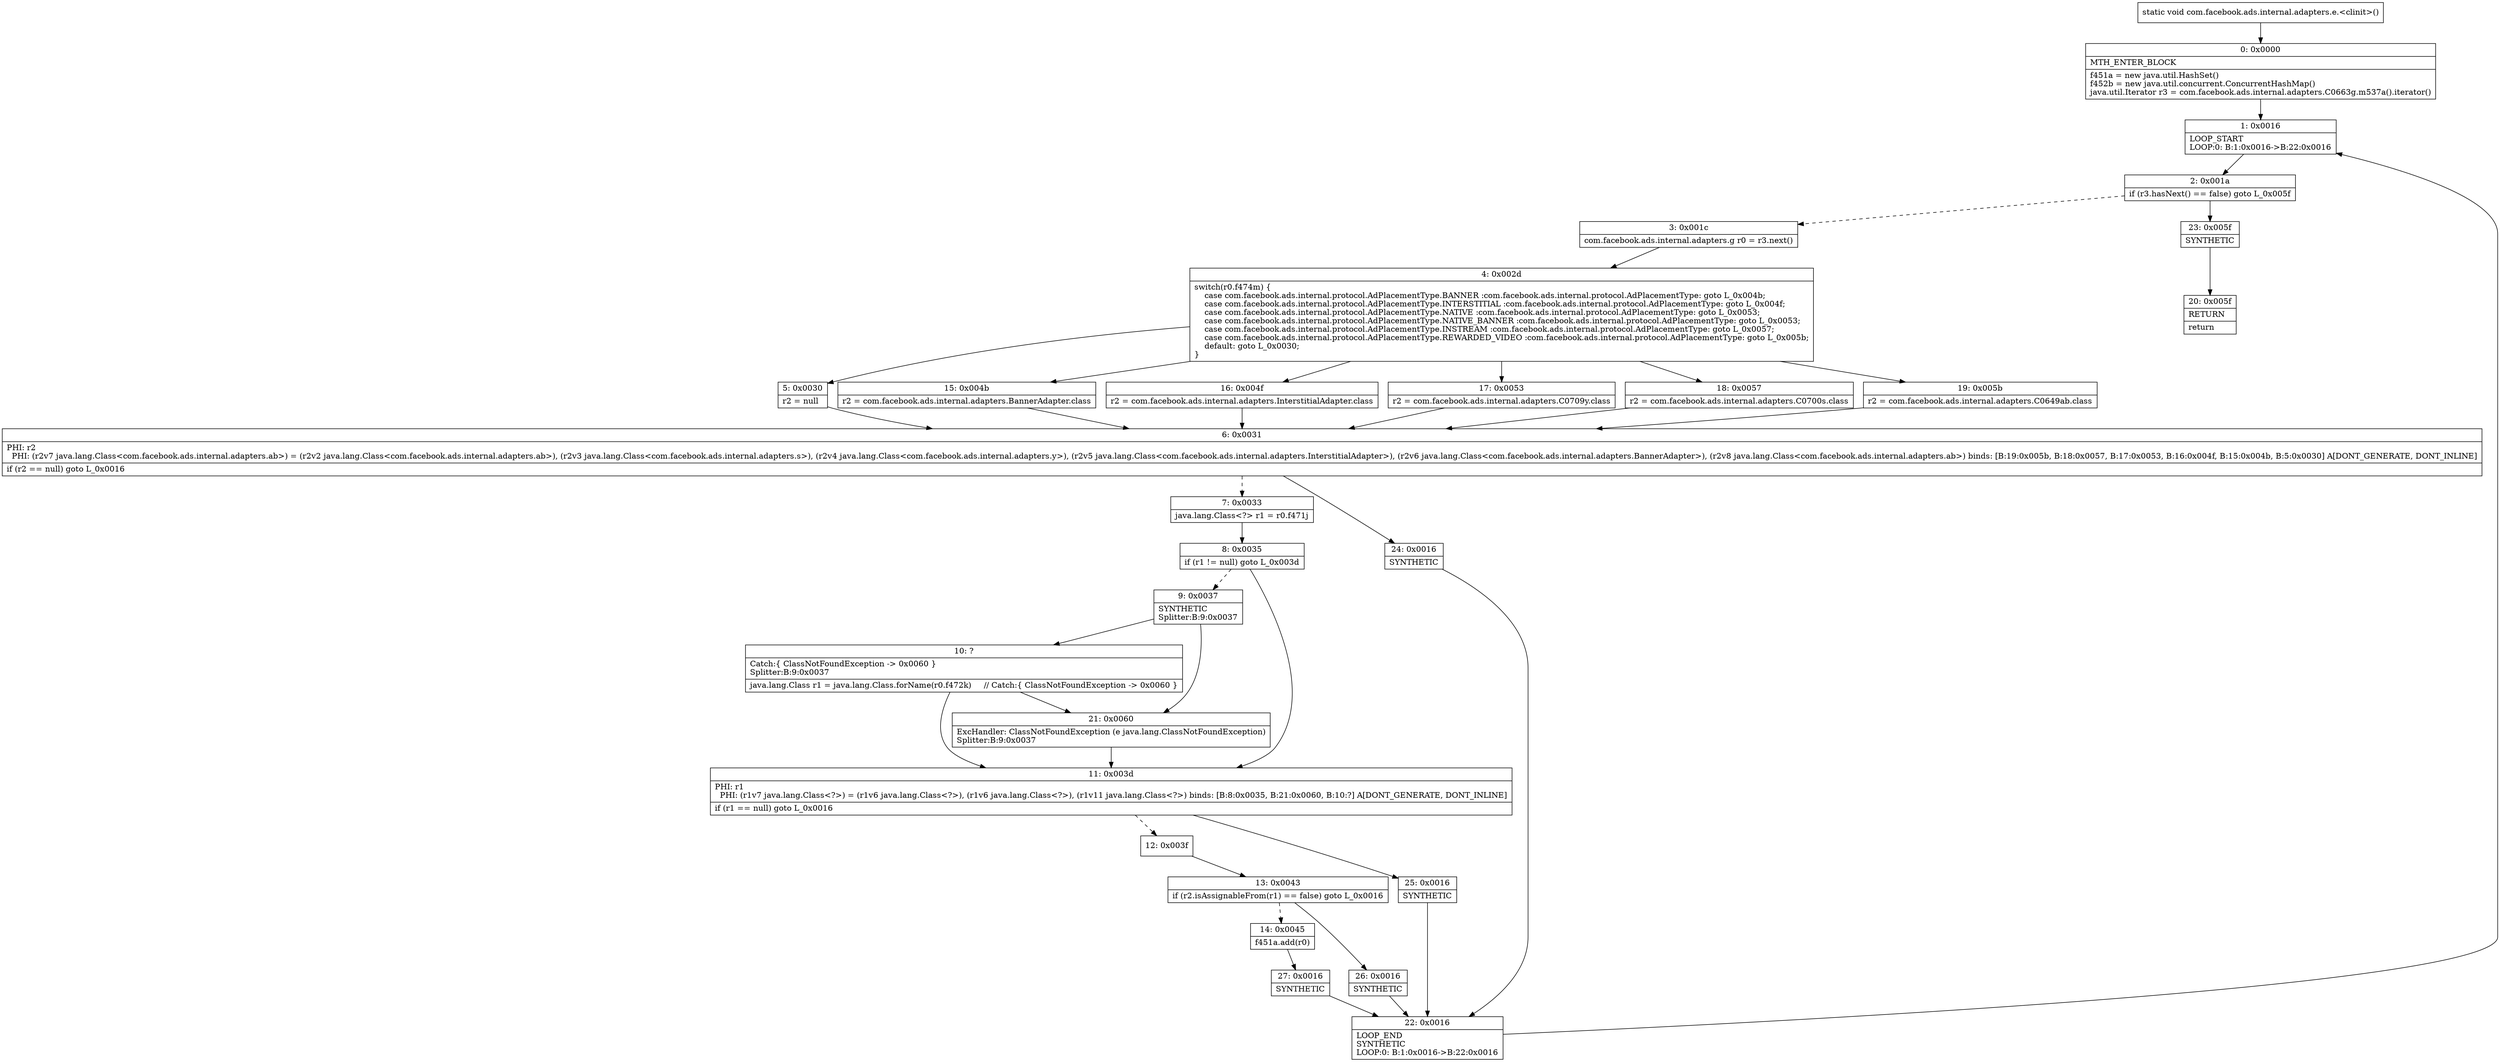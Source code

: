 digraph "CFG forcom.facebook.ads.internal.adapters.e.\<clinit\>()V" {
Node_0 [shape=record,label="{0\:\ 0x0000|MTH_ENTER_BLOCK\l|f451a = new java.util.HashSet()\lf452b = new java.util.concurrent.ConcurrentHashMap()\ljava.util.Iterator r3 = com.facebook.ads.internal.adapters.C0663g.m537a().iterator()\l}"];
Node_1 [shape=record,label="{1\:\ 0x0016|LOOP_START\lLOOP:0: B:1:0x0016\-\>B:22:0x0016\l}"];
Node_2 [shape=record,label="{2\:\ 0x001a|if (r3.hasNext() == false) goto L_0x005f\l}"];
Node_3 [shape=record,label="{3\:\ 0x001c|com.facebook.ads.internal.adapters.g r0 = r3.next()\l}"];
Node_4 [shape=record,label="{4\:\ 0x002d|switch(r0.f474m) \{\l    case com.facebook.ads.internal.protocol.AdPlacementType.BANNER :com.facebook.ads.internal.protocol.AdPlacementType: goto L_0x004b;\l    case com.facebook.ads.internal.protocol.AdPlacementType.INTERSTITIAL :com.facebook.ads.internal.protocol.AdPlacementType: goto L_0x004f;\l    case com.facebook.ads.internal.protocol.AdPlacementType.NATIVE :com.facebook.ads.internal.protocol.AdPlacementType: goto L_0x0053;\l    case com.facebook.ads.internal.protocol.AdPlacementType.NATIVE_BANNER :com.facebook.ads.internal.protocol.AdPlacementType: goto L_0x0053;\l    case com.facebook.ads.internal.protocol.AdPlacementType.INSTREAM :com.facebook.ads.internal.protocol.AdPlacementType: goto L_0x0057;\l    case com.facebook.ads.internal.protocol.AdPlacementType.REWARDED_VIDEO :com.facebook.ads.internal.protocol.AdPlacementType: goto L_0x005b;\l    default: goto L_0x0030;\l\}\l}"];
Node_5 [shape=record,label="{5\:\ 0x0030|r2 = null\l}"];
Node_6 [shape=record,label="{6\:\ 0x0031|PHI: r2 \l  PHI: (r2v7 java.lang.Class\<com.facebook.ads.internal.adapters.ab\>) = (r2v2 java.lang.Class\<com.facebook.ads.internal.adapters.ab\>), (r2v3 java.lang.Class\<com.facebook.ads.internal.adapters.s\>), (r2v4 java.lang.Class\<com.facebook.ads.internal.adapters.y\>), (r2v5 java.lang.Class\<com.facebook.ads.internal.adapters.InterstitialAdapter\>), (r2v6 java.lang.Class\<com.facebook.ads.internal.adapters.BannerAdapter\>), (r2v8 java.lang.Class\<com.facebook.ads.internal.adapters.ab\>) binds: [B:19:0x005b, B:18:0x0057, B:17:0x0053, B:16:0x004f, B:15:0x004b, B:5:0x0030] A[DONT_GENERATE, DONT_INLINE]\l|if (r2 == null) goto L_0x0016\l}"];
Node_7 [shape=record,label="{7\:\ 0x0033|java.lang.Class\<?\> r1 = r0.f471j\l}"];
Node_8 [shape=record,label="{8\:\ 0x0035|if (r1 != null) goto L_0x003d\l}"];
Node_9 [shape=record,label="{9\:\ 0x0037|SYNTHETIC\lSplitter:B:9:0x0037\l}"];
Node_10 [shape=record,label="{10\:\ ?|Catch:\{ ClassNotFoundException \-\> 0x0060 \}\lSplitter:B:9:0x0037\l|java.lang.Class r1 = java.lang.Class.forName(r0.f472k)     \/\/ Catch:\{ ClassNotFoundException \-\> 0x0060 \}\l}"];
Node_11 [shape=record,label="{11\:\ 0x003d|PHI: r1 \l  PHI: (r1v7 java.lang.Class\<?\>) = (r1v6 java.lang.Class\<?\>), (r1v6 java.lang.Class\<?\>), (r1v11 java.lang.Class\<?\>) binds: [B:8:0x0035, B:21:0x0060, B:10:?] A[DONT_GENERATE, DONT_INLINE]\l|if (r1 == null) goto L_0x0016\l}"];
Node_12 [shape=record,label="{12\:\ 0x003f}"];
Node_13 [shape=record,label="{13\:\ 0x0043|if (r2.isAssignableFrom(r1) == false) goto L_0x0016\l}"];
Node_14 [shape=record,label="{14\:\ 0x0045|f451a.add(r0)\l}"];
Node_15 [shape=record,label="{15\:\ 0x004b|r2 = com.facebook.ads.internal.adapters.BannerAdapter.class\l}"];
Node_16 [shape=record,label="{16\:\ 0x004f|r2 = com.facebook.ads.internal.adapters.InterstitialAdapter.class\l}"];
Node_17 [shape=record,label="{17\:\ 0x0053|r2 = com.facebook.ads.internal.adapters.C0709y.class\l}"];
Node_18 [shape=record,label="{18\:\ 0x0057|r2 = com.facebook.ads.internal.adapters.C0700s.class\l}"];
Node_19 [shape=record,label="{19\:\ 0x005b|r2 = com.facebook.ads.internal.adapters.C0649ab.class\l}"];
Node_20 [shape=record,label="{20\:\ 0x005f|RETURN\l|return\l}"];
Node_21 [shape=record,label="{21\:\ 0x0060|ExcHandler: ClassNotFoundException (e java.lang.ClassNotFoundException)\lSplitter:B:9:0x0037\l}"];
Node_22 [shape=record,label="{22\:\ 0x0016|LOOP_END\lSYNTHETIC\lLOOP:0: B:1:0x0016\-\>B:22:0x0016\l}"];
Node_23 [shape=record,label="{23\:\ 0x005f|SYNTHETIC\l}"];
Node_24 [shape=record,label="{24\:\ 0x0016|SYNTHETIC\l}"];
Node_25 [shape=record,label="{25\:\ 0x0016|SYNTHETIC\l}"];
Node_26 [shape=record,label="{26\:\ 0x0016|SYNTHETIC\l}"];
Node_27 [shape=record,label="{27\:\ 0x0016|SYNTHETIC\l}"];
MethodNode[shape=record,label="{static void com.facebook.ads.internal.adapters.e.\<clinit\>() }"];
MethodNode -> Node_0;
Node_0 -> Node_1;
Node_1 -> Node_2;
Node_2 -> Node_3[style=dashed];
Node_2 -> Node_23;
Node_3 -> Node_4;
Node_4 -> Node_5;
Node_4 -> Node_15;
Node_4 -> Node_16;
Node_4 -> Node_17;
Node_4 -> Node_18;
Node_4 -> Node_19;
Node_5 -> Node_6;
Node_6 -> Node_7[style=dashed];
Node_6 -> Node_24;
Node_7 -> Node_8;
Node_8 -> Node_9[style=dashed];
Node_8 -> Node_11;
Node_9 -> Node_10;
Node_9 -> Node_21;
Node_10 -> Node_21;
Node_10 -> Node_11;
Node_11 -> Node_12[style=dashed];
Node_11 -> Node_25;
Node_12 -> Node_13;
Node_13 -> Node_14[style=dashed];
Node_13 -> Node_26;
Node_14 -> Node_27;
Node_15 -> Node_6;
Node_16 -> Node_6;
Node_17 -> Node_6;
Node_18 -> Node_6;
Node_19 -> Node_6;
Node_21 -> Node_11;
Node_22 -> Node_1;
Node_23 -> Node_20;
Node_24 -> Node_22;
Node_25 -> Node_22;
Node_26 -> Node_22;
Node_27 -> Node_22;
}

